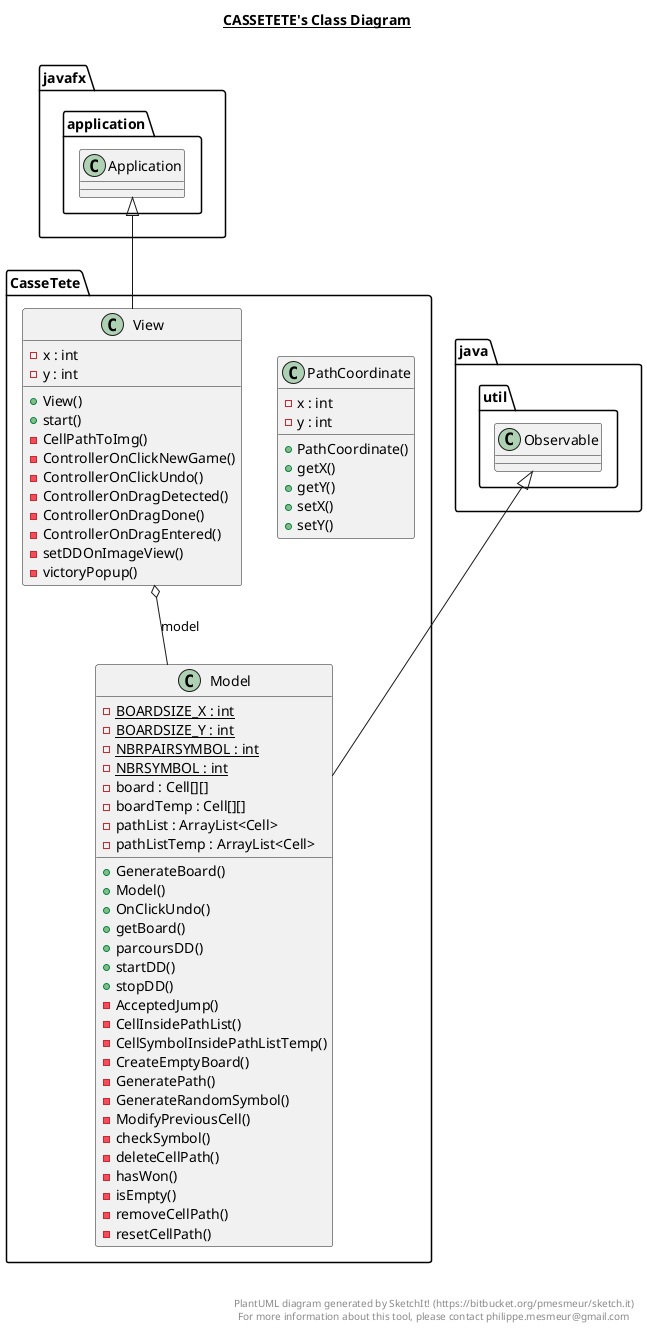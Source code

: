 @startuml

title __CASSETETE's Class Diagram__\n

  namespace CasseTete {
    class CasseTete.Model {
        {static} - BOARDSIZE_X : int
        {static} - BOARDSIZE_Y : int
        {static} - NBRPAIRSYMBOL : int
        {static} - NBRSYMBOL : int
        - board : Cell[][]
        - boardTemp : Cell[][]
        - pathList : ArrayList<Cell>
        - pathListTemp : ArrayList<Cell>
        + GenerateBoard()
        + Model()
        + OnClickUndo()
        + getBoard()
        + parcoursDD()
        + startDD()
        + stopDD()
        - AcceptedJump()
        - CellInsidePathList()
        - CellSymbolInsidePathListTemp()
        - CreateEmptyBoard()
        - GeneratePath()
        - GenerateRandomSymbol()
        - ModifyPreviousCell()
        - checkSymbol()
        - deleteCellPath()
        - hasWon()
        - isEmpty()
        - removeCellPath()
        - resetCellPath()
    }
  }
  

  namespace CasseTete {
    class CasseTete.PathCoordinate {
        - x : int
        - y : int
        + PathCoordinate()
        + getX()
        + getY()
        + setX()
        + setY()
    }
  }
  

  namespace CasseTete {
    class CasseTete.View {
        - x : int
        - y : int
        + View()
        + start()
        - CellPathToImg()
        - ControllerOnClickNewGame()
        - ControllerOnClickUndo()
        - ControllerOnDragDetected()
        - ControllerOnDragDone()
        - ControllerOnDragEntered()
        - setDDOnImageView()
        - victoryPopup()
    }
  }
  

  CasseTete.Model -up-|> java.util.Observable
  CasseTete.View -up-|> javafx.application.Application
  CasseTete.View o-- CasseTete.Model : model


right footer


PlantUML diagram generated by SketchIt! (https://bitbucket.org/pmesmeur/sketch.it)
For more information about this tool, please contact philippe.mesmeur@gmail.com
endfooter

@enduml
